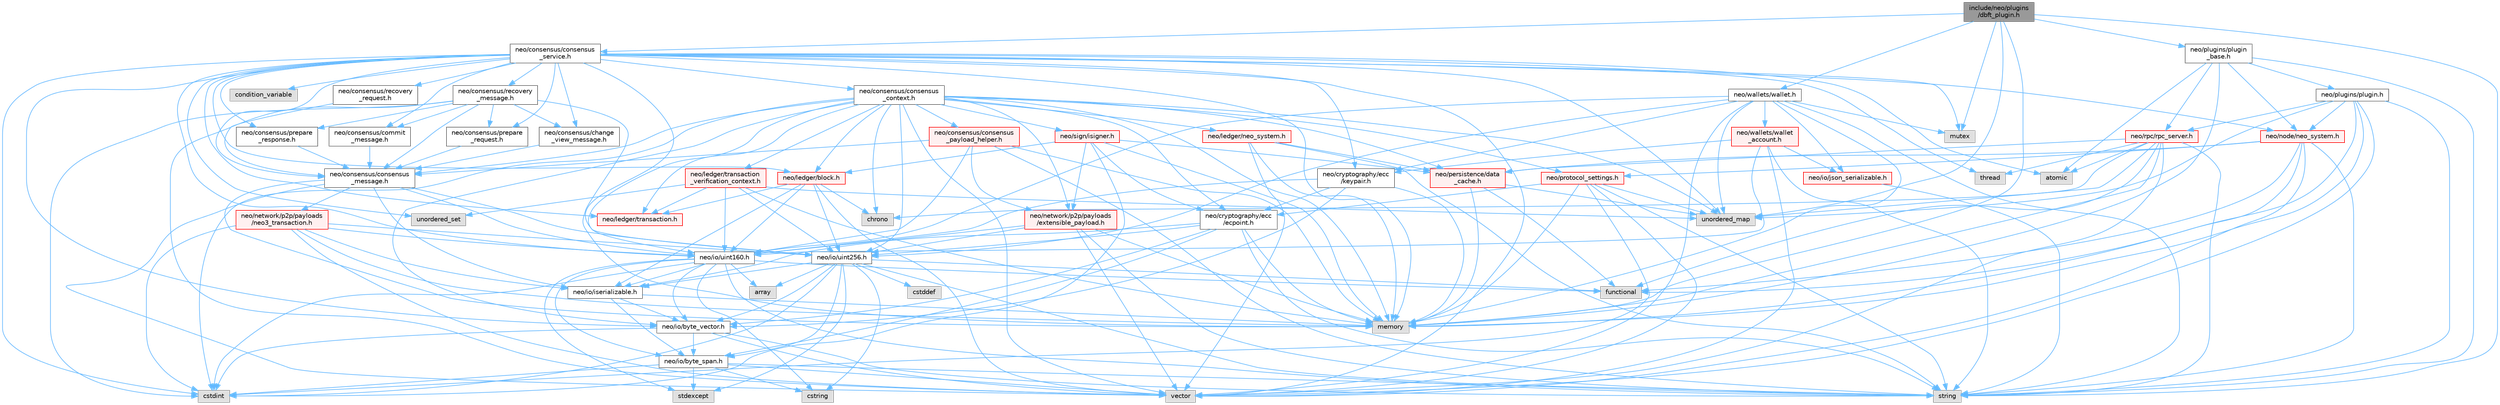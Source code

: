 digraph "include/neo/plugins/dbft_plugin.h"
{
 // LATEX_PDF_SIZE
  bgcolor="transparent";
  edge [fontname=Helvetica,fontsize=10,labelfontname=Helvetica,labelfontsize=10];
  node [fontname=Helvetica,fontsize=10,shape=box,height=0.2,width=0.4];
  Node1 [id="Node000001",label="include/neo/plugins\l/dbft_plugin.h",height=0.2,width=0.4,color="gray40", fillcolor="grey60", style="filled", fontcolor="black",tooltip=" "];
  Node1 -> Node2 [id="edge1_Node000001_Node000002",color="steelblue1",style="solid",tooltip=" "];
  Node2 [id="Node000002",label="neo/consensus/consensus\l_service.h",height=0.2,width=0.4,color="grey40", fillcolor="white", style="filled",URL="$consensus__service_8h.html",tooltip=" "];
  Node2 -> Node3 [id="edge2_Node000002_Node000003",color="steelblue1",style="solid",tooltip=" "];
  Node3 [id="Node000003",label="neo/consensus/change\l_view_message.h",height=0.2,width=0.4,color="grey40", fillcolor="white", style="filled",URL="$change__view__message_8h.html",tooltip=" "];
  Node3 -> Node4 [id="edge3_Node000003_Node000004",color="steelblue1",style="solid",tooltip=" "];
  Node4 [id="Node000004",label="neo/consensus/consensus\l_message.h",height=0.2,width=0.4,color="grey40", fillcolor="white", style="filled",URL="$consensus__message_8h.html",tooltip=" "];
  Node4 -> Node5 [id="edge4_Node000004_Node000005",color="steelblue1",style="solid",tooltip=" "];
  Node5 [id="Node000005",label="neo/io/iserializable.h",height=0.2,width=0.4,color="grey40", fillcolor="white", style="filled",URL="$iserializable_8h.html",tooltip=" "];
  Node5 -> Node6 [id="edge5_Node000005_Node000006",color="steelblue1",style="solid",tooltip=" "];
  Node6 [id="Node000006",label="neo/io/byte_span.h",height=0.2,width=0.4,color="grey40", fillcolor="white", style="filled",URL="$io_2byte__span_8h.html",tooltip=" "];
  Node6 -> Node7 [id="edge6_Node000006_Node000007",color="steelblue1",style="solid",tooltip=" "];
  Node7 [id="Node000007",label="cstdint",height=0.2,width=0.4,color="grey60", fillcolor="#E0E0E0", style="filled",tooltip=" "];
  Node6 -> Node8 [id="edge7_Node000006_Node000008",color="steelblue1",style="solid",tooltip=" "];
  Node8 [id="Node000008",label="cstring",height=0.2,width=0.4,color="grey60", fillcolor="#E0E0E0", style="filled",tooltip=" "];
  Node6 -> Node9 [id="edge8_Node000006_Node000009",color="steelblue1",style="solid",tooltip=" "];
  Node9 [id="Node000009",label="stdexcept",height=0.2,width=0.4,color="grey60", fillcolor="#E0E0E0", style="filled",tooltip=" "];
  Node6 -> Node10 [id="edge9_Node000006_Node000010",color="steelblue1",style="solid",tooltip=" "];
  Node10 [id="Node000010",label="string",height=0.2,width=0.4,color="grey60", fillcolor="#E0E0E0", style="filled",tooltip=" "];
  Node6 -> Node11 [id="edge10_Node000006_Node000011",color="steelblue1",style="solid",tooltip=" "];
  Node11 [id="Node000011",label="vector",height=0.2,width=0.4,color="grey60", fillcolor="#E0E0E0", style="filled",tooltip=" "];
  Node5 -> Node12 [id="edge11_Node000005_Node000012",color="steelblue1",style="solid",tooltip=" "];
  Node12 [id="Node000012",label="neo/io/byte_vector.h",height=0.2,width=0.4,color="grey40", fillcolor="white", style="filled",URL="$io_2byte__vector_8h.html",tooltip=" "];
  Node12 -> Node6 [id="edge12_Node000012_Node000006",color="steelblue1",style="solid",tooltip=" "];
  Node12 -> Node7 [id="edge13_Node000012_Node000007",color="steelblue1",style="solid",tooltip=" "];
  Node12 -> Node10 [id="edge14_Node000012_Node000010",color="steelblue1",style="solid",tooltip=" "];
  Node12 -> Node11 [id="edge15_Node000012_Node000011",color="steelblue1",style="solid",tooltip=" "];
  Node5 -> Node13 [id="edge16_Node000005_Node000013",color="steelblue1",style="solid",tooltip=" "];
  Node13 [id="Node000013",label="memory",height=0.2,width=0.4,color="grey60", fillcolor="#E0E0E0", style="filled",tooltip=" "];
  Node4 -> Node14 [id="edge17_Node000004_Node000014",color="steelblue1",style="solid",tooltip=" "];
  Node14 [id="Node000014",label="neo/io/uint160.h",height=0.2,width=0.4,color="grey40", fillcolor="white", style="filled",URL="$uint160_8h.html",tooltip=" "];
  Node14 -> Node6 [id="edge18_Node000014_Node000006",color="steelblue1",style="solid",tooltip=" "];
  Node14 -> Node12 [id="edge19_Node000014_Node000012",color="steelblue1",style="solid",tooltip=" "];
  Node14 -> Node5 [id="edge20_Node000014_Node000005",color="steelblue1",style="solid",tooltip=" "];
  Node14 -> Node15 [id="edge21_Node000014_Node000015",color="steelblue1",style="solid",tooltip=" "];
  Node15 [id="Node000015",label="array",height=0.2,width=0.4,color="grey60", fillcolor="#E0E0E0", style="filled",tooltip=" "];
  Node14 -> Node7 [id="edge22_Node000014_Node000007",color="steelblue1",style="solid",tooltip=" "];
  Node14 -> Node8 [id="edge23_Node000014_Node000008",color="steelblue1",style="solid",tooltip=" "];
  Node14 -> Node16 [id="edge24_Node000014_Node000016",color="steelblue1",style="solid",tooltip=" "];
  Node16 [id="Node000016",label="functional",height=0.2,width=0.4,color="grey60", fillcolor="#E0E0E0", style="filled",tooltip=" "];
  Node14 -> Node9 [id="edge25_Node000014_Node000009",color="steelblue1",style="solid",tooltip=" "];
  Node14 -> Node10 [id="edge26_Node000014_Node000010",color="steelblue1",style="solid",tooltip=" "];
  Node4 -> Node17 [id="edge27_Node000004_Node000017",color="steelblue1",style="solid",tooltip=" "];
  Node17 [id="Node000017",label="neo/io/uint256.h",height=0.2,width=0.4,color="grey40", fillcolor="white", style="filled",URL="$uint256_8h.html",tooltip=" "];
  Node17 -> Node6 [id="edge28_Node000017_Node000006",color="steelblue1",style="solid",tooltip=" "];
  Node17 -> Node12 [id="edge29_Node000017_Node000012",color="steelblue1",style="solid",tooltip=" "];
  Node17 -> Node5 [id="edge30_Node000017_Node000005",color="steelblue1",style="solid",tooltip=" "];
  Node17 -> Node15 [id="edge31_Node000017_Node000015",color="steelblue1",style="solid",tooltip=" "];
  Node17 -> Node18 [id="edge32_Node000017_Node000018",color="steelblue1",style="solid",tooltip=" "];
  Node18 [id="Node000018",label="cstddef",height=0.2,width=0.4,color="grey60", fillcolor="#E0E0E0", style="filled",tooltip=" "];
  Node17 -> Node7 [id="edge33_Node000017_Node000007",color="steelblue1",style="solid",tooltip=" "];
  Node17 -> Node8 [id="edge34_Node000017_Node000008",color="steelblue1",style="solid",tooltip=" "];
  Node17 -> Node16 [id="edge35_Node000017_Node000016",color="steelblue1",style="solid",tooltip=" "];
  Node17 -> Node9 [id="edge36_Node000017_Node000009",color="steelblue1",style="solid",tooltip=" "];
  Node17 -> Node10 [id="edge37_Node000017_Node000010",color="steelblue1",style="solid",tooltip=" "];
  Node4 -> Node19 [id="edge38_Node000004_Node000019",color="steelblue1",style="solid",tooltip=" "];
  Node19 [id="Node000019",label="neo/network/p2p/payloads\l/neo3_transaction.h",height=0.2,width=0.4,color="red", fillcolor="#FFF0F0", style="filled",URL="$neo3__transaction_8h.html",tooltip=" "];
  Node19 -> Node5 [id="edge39_Node000019_Node000005",color="steelblue1",style="solid",tooltip=" "];
  Node19 -> Node14 [id="edge40_Node000019_Node000014",color="steelblue1",style="solid",tooltip=" "];
  Node19 -> Node17 [id="edge41_Node000019_Node000017",color="steelblue1",style="solid",tooltip=" "];
  Node19 -> Node7 [id="edge42_Node000019_Node000007",color="steelblue1",style="solid",tooltip=" "];
  Node19 -> Node13 [id="edge43_Node000019_Node000013",color="steelblue1",style="solid",tooltip=" "];
  Node19 -> Node11 [id="edge44_Node000019_Node000011",color="steelblue1",style="solid",tooltip=" "];
  Node4 -> Node13 [id="edge45_Node000004_Node000013",color="steelblue1",style="solid",tooltip=" "];
  Node4 -> Node11 [id="edge46_Node000004_Node000011",color="steelblue1",style="solid",tooltip=" "];
  Node2 -> Node64 [id="edge47_Node000002_Node000064",color="steelblue1",style="solid",tooltip=" "];
  Node64 [id="Node000064",label="neo/consensus/commit\l_message.h",height=0.2,width=0.4,color="grey40", fillcolor="white", style="filled",URL="$commit__message_8h.html",tooltip=" "];
  Node64 -> Node4 [id="edge48_Node000064_Node000004",color="steelblue1",style="solid",tooltip=" "];
  Node2 -> Node65 [id="edge49_Node000002_Node000065",color="steelblue1",style="solid",tooltip=" "];
  Node65 [id="Node000065",label="neo/consensus/consensus\l_context.h",height=0.2,width=0.4,color="grey40", fillcolor="white", style="filled",URL="$consensus__context_8h.html",tooltip=" "];
  Node65 -> Node4 [id="edge50_Node000065_Node000004",color="steelblue1",style="solid",tooltip=" "];
  Node65 -> Node66 [id="edge51_Node000065_Node000066",color="steelblue1",style="solid",tooltip=" "];
  Node66 [id="Node000066",label="neo/consensus/consensus\l_payload_helper.h",height=0.2,width=0.4,color="red", fillcolor="#FFF0F0", style="filled",URL="$consensus__payload__helper_8h.html",tooltip=" "];
  Node66 -> Node4 [id="edge52_Node000066_Node000004",color="steelblue1",style="solid",tooltip=" "];
  Node66 -> Node14 [id="edge53_Node000066_Node000014",color="steelblue1",style="solid",tooltip=" "];
  Node66 -> Node68 [id="edge54_Node000066_Node000068",color="steelblue1",style="solid",tooltip=" "];
  Node68 [id="Node000068",label="neo/network/p2p/payloads\l/extensible_payload.h",height=0.2,width=0.4,color="red", fillcolor="#FFF0F0", style="filled",URL="$p2p_2payloads_2extensible__payload_8h.html",tooltip=" "];
  Node68 -> Node14 [id="edge55_Node000068_Node000014",color="steelblue1",style="solid",tooltip=" "];
  Node68 -> Node17 [id="edge56_Node000068_Node000017",color="steelblue1",style="solid",tooltip=" "];
  Node68 -> Node13 [id="edge57_Node000068_Node000013",color="steelblue1",style="solid",tooltip=" "];
  Node68 -> Node10 [id="edge58_Node000068_Node000010",color="steelblue1",style="solid",tooltip=" "];
  Node68 -> Node11 [id="edge59_Node000068_Node000011",color="steelblue1",style="solid",tooltip=" "];
  Node66 -> Node13 [id="edge60_Node000066_Node000013",color="steelblue1",style="solid",tooltip=" "];
  Node66 -> Node10 [id="edge61_Node000066_Node000010",color="steelblue1",style="solid",tooltip=" "];
  Node65 -> Node49 [id="edge62_Node000065_Node000049",color="steelblue1",style="solid",tooltip=" "];
  Node49 [id="Node000049",label="neo/cryptography/ecc\l/ecpoint.h",height=0.2,width=0.4,color="grey40", fillcolor="white", style="filled",URL="$ecpoint_8h.html",tooltip=" "];
  Node49 -> Node6 [id="edge63_Node000049_Node000006",color="steelblue1",style="solid",tooltip=" "];
  Node49 -> Node12 [id="edge64_Node000049_Node000012",color="steelblue1",style="solid",tooltip=" "];
  Node49 -> Node5 [id="edge65_Node000049_Node000005",color="steelblue1",style="solid",tooltip=" "];
  Node49 -> Node17 [id="edge66_Node000049_Node000017",color="steelblue1",style="solid",tooltip=" "];
  Node49 -> Node13 [id="edge67_Node000049_Node000013",color="steelblue1",style="solid",tooltip=" "];
  Node49 -> Node10 [id="edge68_Node000049_Node000010",color="steelblue1",style="solid",tooltip=" "];
  Node65 -> Node12 [id="edge69_Node000065_Node000012",color="steelblue1",style="solid",tooltip=" "];
  Node65 -> Node14 [id="edge70_Node000065_Node000014",color="steelblue1",style="solid",tooltip=" "];
  Node65 -> Node17 [id="edge71_Node000065_Node000017",color="steelblue1",style="solid",tooltip=" "];
  Node65 -> Node70 [id="edge72_Node000065_Node000070",color="steelblue1",style="solid",tooltip=" "];
  Node70 [id="Node000070",label="neo/ledger/block.h",height=0.2,width=0.4,color="red", fillcolor="#FFF0F0", style="filled",URL="$ledger_2block_8h.html",tooltip=" "];
  Node70 -> Node5 [id="edge73_Node000070_Node000005",color="steelblue1",style="solid",tooltip=" "];
  Node70 -> Node14 [id="edge74_Node000070_Node000014",color="steelblue1",style="solid",tooltip=" "];
  Node70 -> Node17 [id="edge75_Node000070_Node000017",color="steelblue1",style="solid",tooltip=" "];
  Node70 -> Node72 [id="edge76_Node000070_Node000072",color="steelblue1",style="solid",tooltip=" "];
  Node72 [id="Node000072",label="neo/ledger/transaction.h",height=0.2,width=0.4,color="red", fillcolor="#FFF0F0", style="filled",URL="$ledger_2transaction_8h.html",tooltip=" "];
  Node70 -> Node74 [id="edge77_Node000070_Node000074",color="steelblue1",style="solid",tooltip=" "];
  Node74 [id="Node000074",label="chrono",height=0.2,width=0.4,color="grey60", fillcolor="#E0E0E0", style="filled",tooltip=" "];
  Node70 -> Node11 [id="edge78_Node000070_Node000011",color="steelblue1",style="solid",tooltip=" "];
  Node65 -> Node75 [id="edge79_Node000065_Node000075",color="steelblue1",style="solid",tooltip=" "];
  Node75 [id="Node000075",label="neo/ledger/neo_system.h",height=0.2,width=0.4,color="red", fillcolor="#FFF0F0", style="filled",URL="$ledger_2neo__system_8h.html",tooltip=" "];
  Node75 -> Node81 [id="edge80_Node000075_Node000081",color="steelblue1",style="solid",tooltip=" "];
  Node81 [id="Node000081",label="neo/persistence/data\l_cache.h",height=0.2,width=0.4,color="red", fillcolor="#FFF0F0", style="filled",URL="$data__cache_8h.html",tooltip=" "];
  Node81 -> Node16 [id="edge81_Node000081_Node000016",color="steelblue1",style="solid",tooltip=" "];
  Node81 -> Node13 [id="edge82_Node000081_Node000013",color="steelblue1",style="solid",tooltip=" "];
  Node81 -> Node33 [id="edge83_Node000081_Node000033",color="steelblue1",style="solid",tooltip=" "];
  Node33 [id="Node000033",label="unordered_map",height=0.2,width=0.4,color="grey60", fillcolor="#E0E0E0", style="filled",tooltip=" "];
  Node75 -> Node13 [id="edge84_Node000075_Node000013",color="steelblue1",style="solid",tooltip=" "];
  Node75 -> Node10 [id="edge85_Node000075_Node000010",color="steelblue1",style="solid",tooltip=" "];
  Node75 -> Node11 [id="edge86_Node000075_Node000011",color="steelblue1",style="solid",tooltip=" "];
  Node65 -> Node72 [id="edge87_Node000065_Node000072",color="steelblue1",style="solid",tooltip=" "];
  Node65 -> Node135 [id="edge88_Node000065_Node000135",color="steelblue1",style="solid",tooltip=" "];
  Node135 [id="Node000135",label="neo/ledger/transaction\l_verification_context.h",height=0.2,width=0.4,color="red", fillcolor="#FFF0F0", style="filled",URL="$transaction__verification__context_8h.html",tooltip=" "];
  Node135 -> Node14 [id="edge89_Node000135_Node000014",color="steelblue1",style="solid",tooltip=" "];
  Node135 -> Node17 [id="edge90_Node000135_Node000017",color="steelblue1",style="solid",tooltip=" "];
  Node135 -> Node72 [id="edge91_Node000135_Node000072",color="steelblue1",style="solid",tooltip=" "];
  Node135 -> Node13 [id="edge92_Node000135_Node000013",color="steelblue1",style="solid",tooltip=" "];
  Node135 -> Node33 [id="edge93_Node000135_Node000033",color="steelblue1",style="solid",tooltip=" "];
  Node135 -> Node116 [id="edge94_Node000135_Node000116",color="steelblue1",style="solid",tooltip=" "];
  Node116 [id="Node000116",label="unordered_set",height=0.2,width=0.4,color="grey60", fillcolor="#E0E0E0", style="filled",tooltip=" "];
  Node65 -> Node68 [id="edge95_Node000065_Node000068",color="steelblue1",style="solid",tooltip=" "];
  Node65 -> Node81 [id="edge96_Node000065_Node000081",color="steelblue1",style="solid",tooltip=" "];
  Node65 -> Node99 [id="edge97_Node000065_Node000099",color="steelblue1",style="solid",tooltip=" "];
  Node99 [id="Node000099",label="neo/protocol_settings.h",height=0.2,width=0.4,color="red", fillcolor="#FFF0F0", style="filled",URL="$protocol__settings_8h.html",tooltip=" "];
  Node99 -> Node49 [id="edge98_Node000099_Node000049",color="steelblue1",style="solid",tooltip=" "];
  Node99 -> Node7 [id="edge99_Node000099_Node000007",color="steelblue1",style="solid",tooltip=" "];
  Node99 -> Node13 [id="edge100_Node000099_Node000013",color="steelblue1",style="solid",tooltip=" "];
  Node99 -> Node10 [id="edge101_Node000099_Node000010",color="steelblue1",style="solid",tooltip=" "];
  Node99 -> Node33 [id="edge102_Node000099_Node000033",color="steelblue1",style="solid",tooltip=" "];
  Node99 -> Node11 [id="edge103_Node000099_Node000011",color="steelblue1",style="solid",tooltip=" "];
  Node65 -> Node136 [id="edge104_Node000065_Node000136",color="steelblue1",style="solid",tooltip=" "];
  Node136 [id="Node000136",label="neo/sign/isigner.h",height=0.2,width=0.4,color="red", fillcolor="#FFF0F0", style="filled",URL="$isigner_8h.html",tooltip=" "];
  Node136 -> Node49 [id="edge105_Node000136_Node000049",color="steelblue1",style="solid",tooltip=" "];
  Node136 -> Node70 [id="edge106_Node000136_Node000070",color="steelblue1",style="solid",tooltip=" "];
  Node136 -> Node68 [id="edge107_Node000136_Node000068",color="steelblue1",style="solid",tooltip=" "];
  Node136 -> Node81 [id="edge108_Node000136_Node000081",color="steelblue1",style="solid",tooltip=" "];
  Node136 -> Node7 [id="edge109_Node000136_Node000007",color="steelblue1",style="solid",tooltip=" "];
  Node136 -> Node13 [id="edge110_Node000136_Node000013",color="steelblue1",style="solid",tooltip=" "];
  Node65 -> Node74 [id="edge111_Node000065_Node000074",color="steelblue1",style="solid",tooltip=" "];
  Node65 -> Node7 [id="edge112_Node000065_Node000007",color="steelblue1",style="solid",tooltip=" "];
  Node65 -> Node13 [id="edge113_Node000065_Node000013",color="steelblue1",style="solid",tooltip=" "];
  Node65 -> Node33 [id="edge114_Node000065_Node000033",color="steelblue1",style="solid",tooltip=" "];
  Node65 -> Node11 [id="edge115_Node000065_Node000011",color="steelblue1",style="solid",tooltip=" "];
  Node2 -> Node4 [id="edge116_Node000002_Node000004",color="steelblue1",style="solid",tooltip=" "];
  Node2 -> Node137 [id="edge117_Node000002_Node000137",color="steelblue1",style="solid",tooltip=" "];
  Node137 [id="Node000137",label="neo/consensus/prepare\l_request.h",height=0.2,width=0.4,color="grey40", fillcolor="white", style="filled",URL="$prepare__request_8h.html",tooltip=" "];
  Node137 -> Node4 [id="edge118_Node000137_Node000004",color="steelblue1",style="solid",tooltip=" "];
  Node2 -> Node138 [id="edge119_Node000002_Node000138",color="steelblue1",style="solid",tooltip=" "];
  Node138 [id="Node000138",label="neo/consensus/prepare\l_response.h",height=0.2,width=0.4,color="grey40", fillcolor="white", style="filled",URL="$prepare__response_8h.html",tooltip=" "];
  Node138 -> Node4 [id="edge120_Node000138_Node000004",color="steelblue1",style="solid",tooltip=" "];
  Node2 -> Node139 [id="edge121_Node000002_Node000139",color="steelblue1",style="solid",tooltip=" "];
  Node139 [id="Node000139",label="neo/consensus/recovery\l_message.h",height=0.2,width=0.4,color="grey40", fillcolor="white", style="filled",URL="$recovery__message_8h.html",tooltip=" "];
  Node139 -> Node3 [id="edge122_Node000139_Node000003",color="steelblue1",style="solid",tooltip=" "];
  Node139 -> Node64 [id="edge123_Node000139_Node000064",color="steelblue1",style="solid",tooltip=" "];
  Node139 -> Node4 [id="edge124_Node000139_Node000004",color="steelblue1",style="solid",tooltip=" "];
  Node139 -> Node137 [id="edge125_Node000139_Node000137",color="steelblue1",style="solid",tooltip=" "];
  Node139 -> Node138 [id="edge126_Node000139_Node000138",color="steelblue1",style="solid",tooltip=" "];
  Node139 -> Node7 [id="edge127_Node000139_Node000007",color="steelblue1",style="solid",tooltip=" "];
  Node139 -> Node13 [id="edge128_Node000139_Node000013",color="steelblue1",style="solid",tooltip=" "];
  Node139 -> Node11 [id="edge129_Node000139_Node000011",color="steelblue1",style="solid",tooltip=" "];
  Node2 -> Node140 [id="edge130_Node000002_Node000140",color="steelblue1",style="solid",tooltip=" "];
  Node140 [id="Node000140",label="neo/consensus/recovery\l_request.h",height=0.2,width=0.4,color="grey40", fillcolor="white", style="filled",URL="$recovery__request_8h.html",tooltip=" "];
  Node140 -> Node4 [id="edge131_Node000140_Node000004",color="steelblue1",style="solid",tooltip=" "];
  Node2 -> Node141 [id="edge132_Node000002_Node000141",color="steelblue1",style="solid",tooltip=" "];
  Node141 [id="Node000141",label="neo/cryptography/ecc\l/keypair.h",height=0.2,width=0.4,color="grey40", fillcolor="white", style="filled",URL="$keypair_8h.html",tooltip=" "];
  Node141 -> Node49 [id="edge133_Node000141_Node000049",color="steelblue1",style="solid",tooltip=" "];
  Node141 -> Node12 [id="edge134_Node000141_Node000012",color="steelblue1",style="solid",tooltip=" "];
  Node141 -> Node14 [id="edge135_Node000141_Node000014",color="steelblue1",style="solid",tooltip=" "];
  Node141 -> Node13 [id="edge136_Node000141_Node000013",color="steelblue1",style="solid",tooltip=" "];
  Node2 -> Node12 [id="edge137_Node000002_Node000012",color="steelblue1",style="solid",tooltip=" "];
  Node2 -> Node14 [id="edge138_Node000002_Node000014",color="steelblue1",style="solid",tooltip=" "];
  Node2 -> Node17 [id="edge139_Node000002_Node000017",color="steelblue1",style="solid",tooltip=" "];
  Node2 -> Node70 [id="edge140_Node000002_Node000070",color="steelblue1",style="solid",tooltip=" "];
  Node2 -> Node72 [id="edge141_Node000002_Node000072",color="steelblue1",style="solid",tooltip=" "];
  Node2 -> Node142 [id="edge142_Node000002_Node000142",color="steelblue1",style="solid",tooltip=" "];
  Node142 [id="Node000142",label="neo/node/neo_system.h",height=0.2,width=0.4,color="red", fillcolor="#FFF0F0", style="filled",URL="$node_2neo__system_8h.html",tooltip=" "];
  Node142 -> Node81 [id="edge143_Node000142_Node000081",color="steelblue1",style="solid",tooltip=" "];
  Node142 -> Node99 [id="edge144_Node000142_Node000099",color="steelblue1",style="solid",tooltip=" "];
  Node142 -> Node16 [id="edge145_Node000142_Node000016",color="steelblue1",style="solid",tooltip=" "];
  Node142 -> Node13 [id="edge146_Node000142_Node000013",color="steelblue1",style="solid",tooltip=" "];
  Node142 -> Node10 [id="edge147_Node000142_Node000010",color="steelblue1",style="solid",tooltip=" "];
  Node142 -> Node11 [id="edge148_Node000142_Node000011",color="steelblue1",style="solid",tooltip=" "];
  Node2 -> Node120 [id="edge149_Node000002_Node000120",color="steelblue1",style="solid",tooltip=" "];
  Node120 [id="Node000120",label="atomic",height=0.2,width=0.4,color="grey60", fillcolor="#E0E0E0", style="filled",tooltip=" "];
  Node2 -> Node121 [id="edge150_Node000002_Node000121",color="steelblue1",style="solid",tooltip=" "];
  Node121 [id="Node000121",label="condition_variable",height=0.2,width=0.4,color="grey60", fillcolor="#E0E0E0", style="filled",tooltip=" "];
  Node2 -> Node7 [id="edge151_Node000002_Node000007",color="steelblue1",style="solid",tooltip=" "];
  Node2 -> Node13 [id="edge152_Node000002_Node000013",color="steelblue1",style="solid",tooltip=" "];
  Node2 -> Node79 [id="edge153_Node000002_Node000079",color="steelblue1",style="solid",tooltip=" "];
  Node79 [id="Node000079",label="mutex",height=0.2,width=0.4,color="grey60", fillcolor="#E0E0E0", style="filled",tooltip=" "];
  Node2 -> Node123 [id="edge154_Node000002_Node000123",color="steelblue1",style="solid",tooltip=" "];
  Node123 [id="Node000123",label="thread",height=0.2,width=0.4,color="grey60", fillcolor="#E0E0E0", style="filled",tooltip=" "];
  Node2 -> Node33 [id="edge155_Node000002_Node000033",color="steelblue1",style="solid",tooltip=" "];
  Node2 -> Node116 [id="edge156_Node000002_Node000116",color="steelblue1",style="solid",tooltip=" "];
  Node2 -> Node11 [id="edge157_Node000002_Node000011",color="steelblue1",style="solid",tooltip=" "];
  Node1 -> Node163 [id="edge158_Node000001_Node000163",color="steelblue1",style="solid",tooltip=" "];
  Node163 [id="Node000163",label="neo/plugins/plugin\l_base.h",height=0.2,width=0.4,color="grey40", fillcolor="white", style="filled",URL="$plugin__base_8h.html",tooltip=" "];
  Node163 -> Node142 [id="edge159_Node000163_Node000142",color="steelblue1",style="solid",tooltip=" "];
  Node163 -> Node164 [id="edge160_Node000163_Node000164",color="steelblue1",style="solid",tooltip=" "];
  Node164 [id="Node000164",label="neo/plugins/plugin.h",height=0.2,width=0.4,color="grey40", fillcolor="white", style="filled",URL="$plugins_2plugin_8h.html",tooltip=" "];
  Node164 -> Node142 [id="edge161_Node000164_Node000142",color="steelblue1",style="solid",tooltip=" "];
  Node164 -> Node165 [id="edge162_Node000164_Node000165",color="steelblue1",style="solid",tooltip=" "];
  Node165 [id="Node000165",label="neo/rpc/rpc_server.h",height=0.2,width=0.4,color="red", fillcolor="#FFF0F0", style="filled",URL="$rpc__server_8h.html",tooltip=" "];
  Node165 -> Node81 [id="edge163_Node000165_Node000081",color="steelblue1",style="solid",tooltip=" "];
  Node165 -> Node120 [id="edge164_Node000165_Node000120",color="steelblue1",style="solid",tooltip=" "];
  Node165 -> Node74 [id="edge165_Node000165_Node000074",color="steelblue1",style="solid",tooltip=" "];
  Node165 -> Node16 [id="edge166_Node000165_Node000016",color="steelblue1",style="solid",tooltip=" "];
  Node165 -> Node13 [id="edge167_Node000165_Node000013",color="steelblue1",style="solid",tooltip=" "];
  Node165 -> Node10 [id="edge168_Node000165_Node000010",color="steelblue1",style="solid",tooltip=" "];
  Node165 -> Node123 [id="edge169_Node000165_Node000123",color="steelblue1",style="solid",tooltip=" "];
  Node165 -> Node33 [id="edge170_Node000165_Node000033",color="steelblue1",style="solid",tooltip=" "];
  Node165 -> Node11 [id="edge171_Node000165_Node000011",color="steelblue1",style="solid",tooltip=" "];
  Node164 -> Node16 [id="edge172_Node000164_Node000016",color="steelblue1",style="solid",tooltip=" "];
  Node164 -> Node13 [id="edge173_Node000164_Node000013",color="steelblue1",style="solid",tooltip=" "];
  Node164 -> Node10 [id="edge174_Node000164_Node000010",color="steelblue1",style="solid",tooltip=" "];
  Node164 -> Node33 [id="edge175_Node000164_Node000033",color="steelblue1",style="solid",tooltip=" "];
  Node164 -> Node11 [id="edge176_Node000164_Node000011",color="steelblue1",style="solid",tooltip=" "];
  Node163 -> Node165 [id="edge177_Node000163_Node000165",color="steelblue1",style="solid",tooltip=" "];
  Node163 -> Node120 [id="edge178_Node000163_Node000120",color="steelblue1",style="solid",tooltip=" "];
  Node163 -> Node13 [id="edge179_Node000163_Node000013",color="steelblue1",style="solid",tooltip=" "];
  Node163 -> Node10 [id="edge180_Node000163_Node000010",color="steelblue1",style="solid",tooltip=" "];
  Node1 -> Node197 [id="edge181_Node000001_Node000197",color="steelblue1",style="solid",tooltip=" "];
  Node197 [id="Node000197",label="neo/wallets/wallet.h",height=0.2,width=0.4,color="grey40", fillcolor="white", style="filled",URL="$wallet_8h.html",tooltip=" "];
  Node197 -> Node141 [id="edge182_Node000197_Node000141",color="steelblue1",style="solid",tooltip=" "];
  Node197 -> Node198 [id="edge183_Node000197_Node000198",color="steelblue1",style="solid",tooltip=" "];
  Node198 [id="Node000198",label="neo/io/json_serializable.h",height=0.2,width=0.4,color="red", fillcolor="#FFF0F0", style="filled",URL="$json__serializable_8h.html",tooltip=" "];
  Node198 -> Node10 [id="edge184_Node000198_Node000010",color="steelblue1",style="solid",tooltip=" "];
  Node197 -> Node14 [id="edge185_Node000197_Node000014",color="steelblue1",style="solid",tooltip=" "];
  Node197 -> Node17 [id="edge186_Node000197_Node000017",color="steelblue1",style="solid",tooltip=" "];
  Node197 -> Node199 [id="edge187_Node000197_Node000199",color="steelblue1",style="solid",tooltip=" "];
  Node199 [id="Node000199",label="neo/wallets/wallet\l_account.h",height=0.2,width=0.4,color="red", fillcolor="#FFF0F0", style="filled",URL="$wallet__account_8h.html",tooltip=" "];
  Node199 -> Node141 [id="edge188_Node000199_Node000141",color="steelblue1",style="solid",tooltip=" "];
  Node199 -> Node198 [id="edge189_Node000199_Node000198",color="steelblue1",style="solid",tooltip=" "];
  Node199 -> Node14 [id="edge190_Node000199_Node000014",color="steelblue1",style="solid",tooltip=" "];
  Node199 -> Node10 [id="edge191_Node000199_Node000010",color="steelblue1",style="solid",tooltip=" "];
  Node199 -> Node11 [id="edge192_Node000199_Node000011",color="steelblue1",style="solid",tooltip=" "];
  Node197 -> Node13 [id="edge193_Node000197_Node000013",color="steelblue1",style="solid",tooltip=" "];
  Node197 -> Node79 [id="edge194_Node000197_Node000079",color="steelblue1",style="solid",tooltip=" "];
  Node197 -> Node10 [id="edge195_Node000197_Node000010",color="steelblue1",style="solid",tooltip=" "];
  Node197 -> Node33 [id="edge196_Node000197_Node000033",color="steelblue1",style="solid",tooltip=" "];
  Node197 -> Node11 [id="edge197_Node000197_Node000011",color="steelblue1",style="solid",tooltip=" "];
  Node1 -> Node13 [id="edge198_Node000001_Node000013",color="steelblue1",style="solid",tooltip=" "];
  Node1 -> Node79 [id="edge199_Node000001_Node000079",color="steelblue1",style="solid",tooltip=" "];
  Node1 -> Node10 [id="edge200_Node000001_Node000010",color="steelblue1",style="solid",tooltip=" "];
  Node1 -> Node33 [id="edge201_Node000001_Node000033",color="steelblue1",style="solid",tooltip=" "];
}
